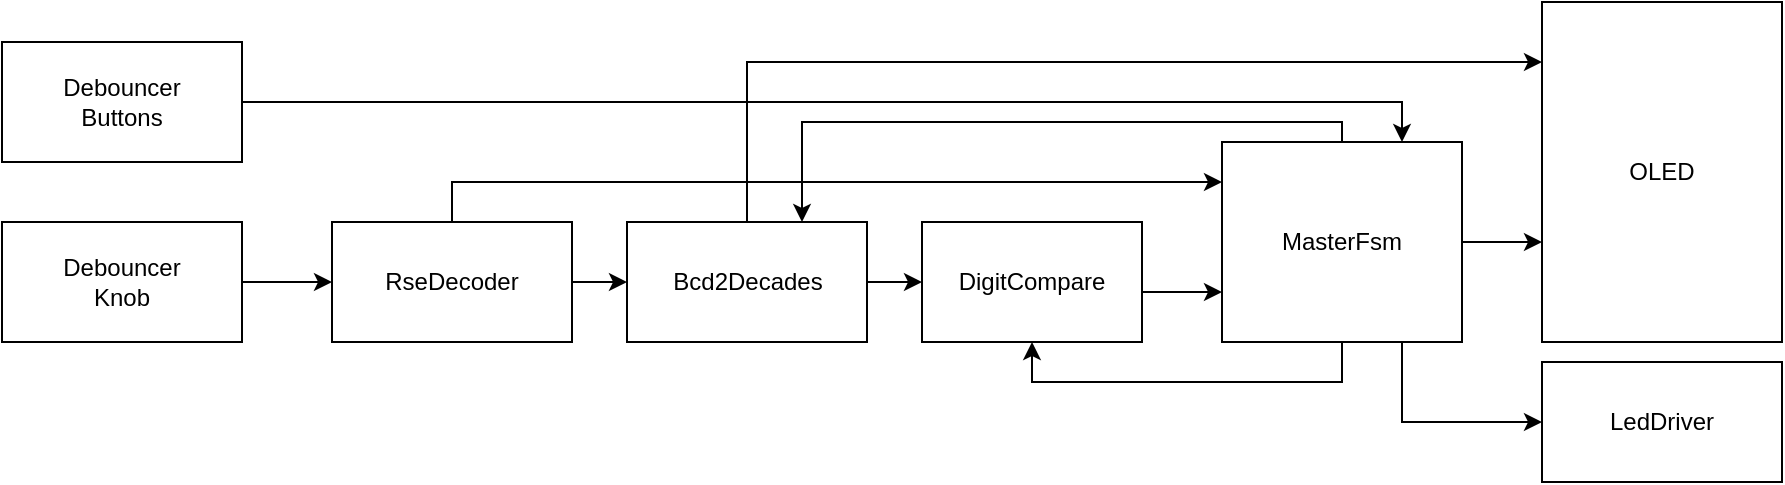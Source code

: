 <mxfile version="12.3.3" type="device" pages="1"><diagram name="Page-1" id="8ce9d11a-91a2-4d17-14d8-a56ed91bf033"><mxGraphModel dx="1422" dy="791" grid="1" gridSize="10" guides="1" tooltips="1" connect="1" arrows="1" fold="1" page="1" pageScale="1" pageWidth="891" pageHeight="270" background="#ffffff" math="0" shadow="0"><root><mxCell id="0"/><mxCell id="1" parent="0"/><mxCell id="icwT7b0GDh_PfZqfSWYl-29" style="edgeStyle=orthogonalEdgeStyle;rounded=0;orthogonalLoop=1;jettySize=auto;html=1;" edge="1" parent="1" source="icwT7b0GDh_PfZqfSWYl-30" target="icwT7b0GDh_PfZqfSWYl-33"><mxGeometry relative="1" as="geometry"/></mxCell><mxCell id="icwT7b0GDh_PfZqfSWYl-30" value="&lt;div&gt;Debouncer&lt;/div&gt;&lt;div&gt;Knob&lt;/div&gt;" style="rounded=0;whiteSpace=wrap;html=1;" vertex="1" parent="1"><mxGeometry y="125" width="120" height="60" as="geometry"/></mxCell><mxCell id="icwT7b0GDh_PfZqfSWYl-31" style="edgeStyle=orthogonalEdgeStyle;rounded=0;orthogonalLoop=1;jettySize=auto;html=1;" edge="1" parent="1" source="icwT7b0GDh_PfZqfSWYl-33" target="icwT7b0GDh_PfZqfSWYl-36"><mxGeometry relative="1" as="geometry"/></mxCell><mxCell id="icwT7b0GDh_PfZqfSWYl-32" style="edgeStyle=orthogonalEdgeStyle;rounded=0;orthogonalLoop=1;jettySize=auto;html=1;" edge="1" parent="1" source="icwT7b0GDh_PfZqfSWYl-33" target="icwT7b0GDh_PfZqfSWYl-43"><mxGeometry relative="1" as="geometry"><Array as="points"><mxPoint x="225" y="105"/></Array></mxGeometry></mxCell><mxCell id="icwT7b0GDh_PfZqfSWYl-33" value="&lt;div&gt;RseDecoder&lt;/div&gt;" style="rounded=0;whiteSpace=wrap;html=1;" vertex="1" parent="1"><mxGeometry x="165" y="125" width="120" height="60" as="geometry"/></mxCell><mxCell id="icwT7b0GDh_PfZqfSWYl-34" style="edgeStyle=orthogonalEdgeStyle;rounded=0;orthogonalLoop=1;jettySize=auto;html=1;" edge="1" parent="1" source="icwT7b0GDh_PfZqfSWYl-36" target="icwT7b0GDh_PfZqfSWYl-46"><mxGeometry relative="1" as="geometry"/></mxCell><mxCell id="icwT7b0GDh_PfZqfSWYl-35" style="edgeStyle=orthogonalEdgeStyle;rounded=0;orthogonalLoop=1;jettySize=auto;html=1;" edge="1" parent="1" source="icwT7b0GDh_PfZqfSWYl-36" target="icwT7b0GDh_PfZqfSWYl-47"><mxGeometry relative="1" as="geometry"><Array as="points"><mxPoint x="373" y="45"/></Array></mxGeometry></mxCell><mxCell id="icwT7b0GDh_PfZqfSWYl-36" value="Bcd2Decades" style="rounded=0;whiteSpace=wrap;html=1;" vertex="1" parent="1"><mxGeometry x="312.5" y="125" width="120" height="60" as="geometry"/></mxCell><mxCell id="icwT7b0GDh_PfZqfSWYl-37" style="edgeStyle=orthogonalEdgeStyle;rounded=0;orthogonalLoop=1;jettySize=auto;html=1;" edge="1" parent="1" source="icwT7b0GDh_PfZqfSWYl-38" target="icwT7b0GDh_PfZqfSWYl-43"><mxGeometry relative="1" as="geometry"><Array as="points"><mxPoint x="700" y="65"/></Array></mxGeometry></mxCell><mxCell id="icwT7b0GDh_PfZqfSWYl-38" value="&lt;div&gt;Debouncer&lt;/div&gt;&lt;div&gt;Buttons&lt;br&gt;&lt;/div&gt;" style="rounded=0;whiteSpace=wrap;html=1;" vertex="1" parent="1"><mxGeometry y="35" width="120" height="60" as="geometry"/></mxCell><mxCell id="icwT7b0GDh_PfZqfSWYl-39" style="edgeStyle=orthogonalEdgeStyle;rounded=0;orthogonalLoop=1;jettySize=auto;html=1;" edge="1" parent="1" source="icwT7b0GDh_PfZqfSWYl-43" target="icwT7b0GDh_PfZqfSWYl-47"><mxGeometry relative="1" as="geometry"><Array as="points"><mxPoint x="770" y="135"/><mxPoint x="770" y="135"/></Array></mxGeometry></mxCell><mxCell id="icwT7b0GDh_PfZqfSWYl-40" style="edgeStyle=orthogonalEdgeStyle;rounded=0;orthogonalLoop=1;jettySize=auto;html=1;entryX=0.5;entryY=1;entryDx=0;entryDy=0;" edge="1" parent="1" source="icwT7b0GDh_PfZqfSWYl-43" target="icwT7b0GDh_PfZqfSWYl-46"><mxGeometry relative="1" as="geometry"><Array as="points"><mxPoint x="670" y="205"/><mxPoint x="515" y="205"/></Array></mxGeometry></mxCell><mxCell id="icwT7b0GDh_PfZqfSWYl-41" style="edgeStyle=orthogonalEdgeStyle;rounded=0;orthogonalLoop=1;jettySize=auto;html=1;" edge="1" parent="1" source="icwT7b0GDh_PfZqfSWYl-43" target="icwT7b0GDh_PfZqfSWYl-36"><mxGeometry relative="1" as="geometry"><Array as="points"><mxPoint x="670" y="75"/><mxPoint x="400" y="75"/></Array></mxGeometry></mxCell><mxCell id="icwT7b0GDh_PfZqfSWYl-42" style="edgeStyle=orthogonalEdgeStyle;rounded=0;orthogonalLoop=1;jettySize=auto;html=1;entryX=0;entryY=0.5;entryDx=0;entryDy=0;" edge="1" parent="1" source="icwT7b0GDh_PfZqfSWYl-43" target="icwT7b0GDh_PfZqfSWYl-44"><mxGeometry relative="1" as="geometry"><Array as="points"><mxPoint x="700" y="225"/></Array></mxGeometry></mxCell><mxCell id="icwT7b0GDh_PfZqfSWYl-43" value="MasterFsm" style="rounded=0;whiteSpace=wrap;html=1;" vertex="1" parent="1"><mxGeometry x="610" y="85" width="120" height="100" as="geometry"/></mxCell><mxCell id="icwT7b0GDh_PfZqfSWYl-44" value="&lt;div&gt;LedDriver&lt;/div&gt;" style="rounded=0;whiteSpace=wrap;html=1;" vertex="1" parent="1"><mxGeometry x="770" y="195" width="120" height="60" as="geometry"/></mxCell><mxCell id="icwT7b0GDh_PfZqfSWYl-45" style="edgeStyle=orthogonalEdgeStyle;rounded=0;orthogonalLoop=1;jettySize=auto;html=1;entryX=0;entryY=0.75;entryDx=0;entryDy=0;exitX=1;exitY=0.5;exitDx=0;exitDy=0;" edge="1" parent="1" source="icwT7b0GDh_PfZqfSWYl-46" target="icwT7b0GDh_PfZqfSWYl-43"><mxGeometry relative="1" as="geometry"><Array as="points"><mxPoint x="570" y="160"/></Array></mxGeometry></mxCell><mxCell id="icwT7b0GDh_PfZqfSWYl-46" value="&lt;div&gt;DigitCompare&lt;/div&gt;" style="rounded=0;whiteSpace=wrap;html=1;" vertex="1" parent="1"><mxGeometry x="460" y="125" width="110" height="60" as="geometry"/></mxCell><mxCell id="icwT7b0GDh_PfZqfSWYl-47" value="OLED" style="rounded=0;whiteSpace=wrap;html=1;" vertex="1" parent="1"><mxGeometry x="770" y="15" width="120" height="170" as="geometry"/></mxCell></root></mxGraphModel></diagram></mxfile>